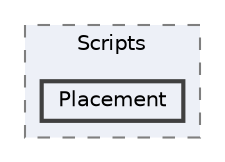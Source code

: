 digraph "Assets/Scripts/Placement"
{
 // INTERACTIVE_SVG=YES
 // LATEX_PDF_SIZE
  bgcolor="transparent";
  edge [fontname=Helvetica,fontsize=10,labelfontname=Helvetica,labelfontsize=10];
  node [fontname=Helvetica,fontsize=10,shape=box,height=0.2,width=0.4];
  compound=true
  subgraph clusterdir_f13b41af88cf68434578284aaf699e39 {
    graph [ bgcolor="#edf0f7", pencolor="grey50", label="Scripts", fontname=Helvetica,fontsize=10 style="filled,dashed", URL="dir_f13b41af88cf68434578284aaf699e39.html",tooltip=""]
  dir_28337da8ed3e622147b5711af0b4538e [label="Placement", fillcolor="#edf0f7", color="grey25", style="filled,bold", URL="dir_28337da8ed3e622147b5711af0b4538e.html",tooltip=""];
  }
}
